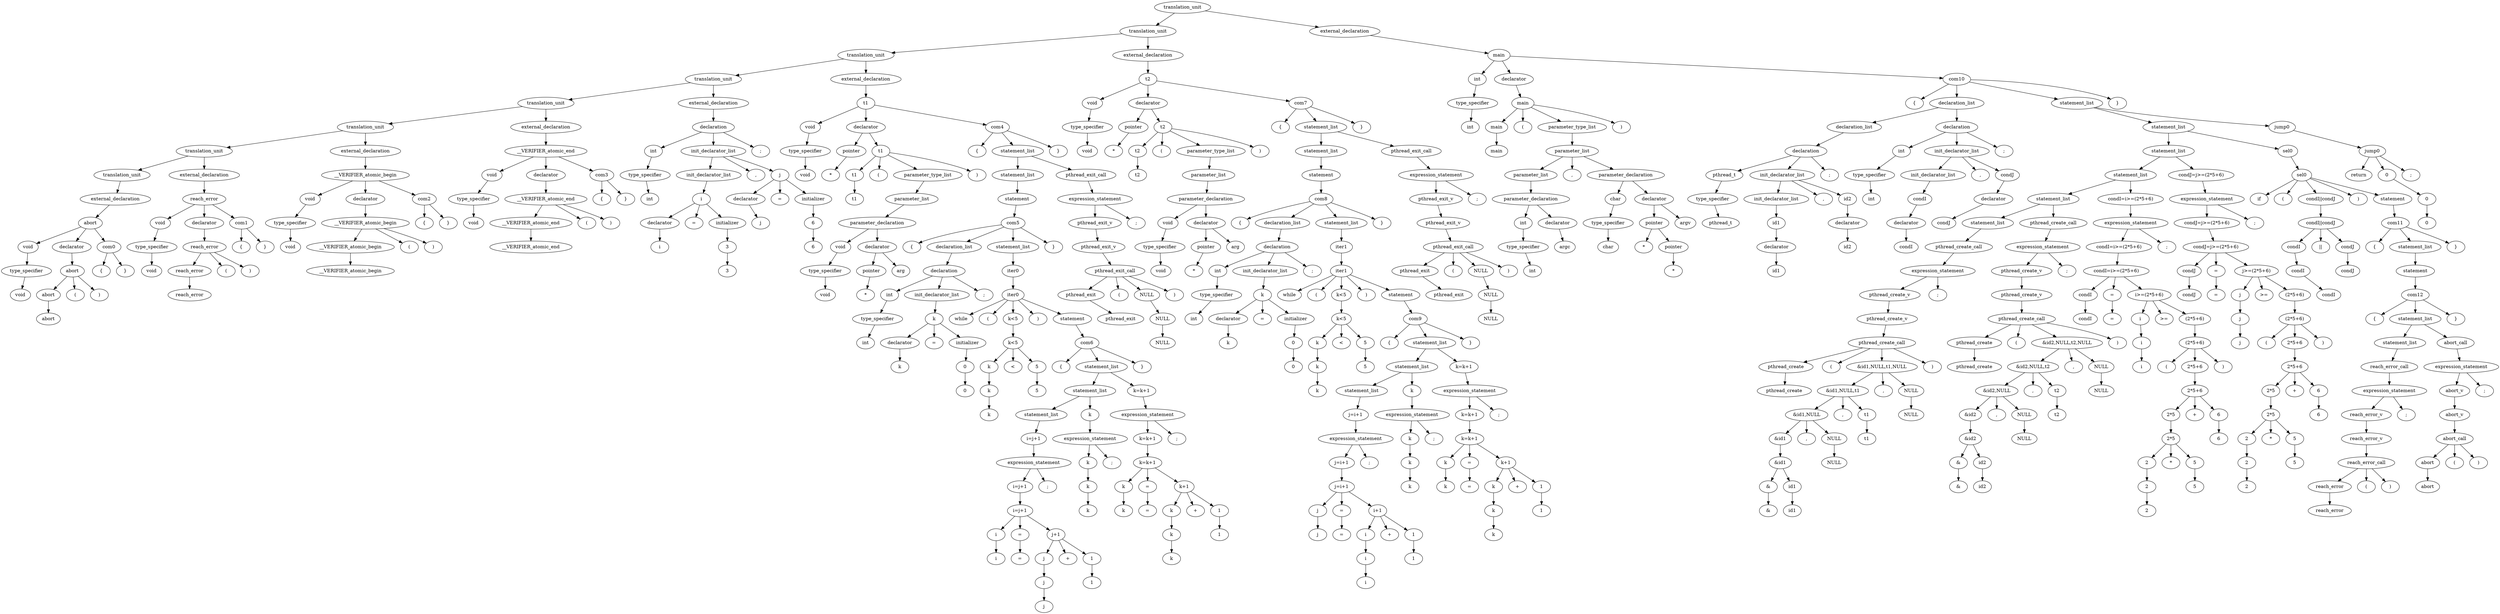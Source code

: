 digraph G{
node0[label="translation_unit"]
node1[label="translation_unit"]
node0->node1;
node1[label="translation_unit"]
node2[label="translation_unit"]
node1->node2;
node2[label="translation_unit"]
node3[label="translation_unit"]
node2->node3;
node3[label="translation_unit"]
node4[label="translation_unit"]
node3->node4;
node4[label="translation_unit"]
node5[label="translation_unit"]
node4->node5;
node5[label="translation_unit"]
node6[label="translation_unit"]
node5->node6;
node6[label="translation_unit"]
node7[label="translation_unit"]
node6->node7;
node7[label="translation_unit"]
node8[label="external_declaration"]
node7->node8;
node8[label="external_declaration"]
node9[label="abort"]
node8->node9;
node9[label="abort"]
node10[label="void"]
node9->node10;
node10[label="void"]
node11[label="type_specifier"]
node10->node11;
node11[label="type_specifier"]
node12[label="void"]
node11->node12;
node9[label="abort"]
node13[label="declarator"]
node9->node13;
node13[label="declarator"]
node14[label="abort"]
node13->node14;
node14[label="abort"]
node15[label="abort"]
node14->node15;
node15[label="abort"]
node16[label="abort"]
node15->node16;
node14[label="abort"]
node17[label="("]
node14->node17;
node14[label="abort"]
node18[label=")"]
node14->node18;
node9[label="abort"]
node19[label="com0"]
node9->node19;
node19[label="com0"]
node20[label="{"]
node19->node20;
node19[label="com0"]
node21[label="}"]
node19->node21;
node6[label="translation_unit"]
node22[label="external_declaration"]
node6->node22;
node22[label="external_declaration"]
node23[label="reach_error"]
node22->node23;
node23[label="reach_error"]
node24[label="void"]
node23->node24;
node24[label="void"]
node25[label="type_specifier"]
node24->node25;
node25[label="type_specifier"]
node26[label="void"]
node25->node26;
node23[label="reach_error"]
node27[label="declarator"]
node23->node27;
node27[label="declarator"]
node28[label="reach_error"]
node27->node28;
node28[label="reach_error"]
node29[label="reach_error"]
node28->node29;
node29[label="reach_error"]
node30[label="reach_error"]
node29->node30;
node28[label="reach_error"]
node31[label="("]
node28->node31;
node28[label="reach_error"]
node32[label=")"]
node28->node32;
node23[label="reach_error"]
node33[label="com1"]
node23->node33;
node33[label="com1"]
node34[label="{"]
node33->node34;
node33[label="com1"]
node35[label="}"]
node33->node35;
node5[label="translation_unit"]
node36[label="external_declaration"]
node5->node36;
node36[label="external_declaration"]
node37[label="__VERIFIER_atomic_begin"]
node36->node37;
node37[label="__VERIFIER_atomic_begin"]
node38[label="void"]
node37->node38;
node38[label="void"]
node39[label="type_specifier"]
node38->node39;
node39[label="type_specifier"]
node40[label="void"]
node39->node40;
node37[label="__VERIFIER_atomic_begin"]
node41[label="declarator"]
node37->node41;
node41[label="declarator"]
node42[label="__VERIFIER_atomic_begin"]
node41->node42;
node42[label="__VERIFIER_atomic_begin"]
node43[label="__VERIFIER_atomic_begin"]
node42->node43;
node43[label="__VERIFIER_atomic_begin"]
node44[label="__VERIFIER_atomic_begin"]
node43->node44;
node42[label="__VERIFIER_atomic_begin"]
node45[label="("]
node42->node45;
node42[label="__VERIFIER_atomic_begin"]
node46[label=")"]
node42->node46;
node37[label="__VERIFIER_atomic_begin"]
node47[label="com2"]
node37->node47;
node47[label="com2"]
node48[label="{"]
node47->node48;
node47[label="com2"]
node49[label="}"]
node47->node49;
node4[label="translation_unit"]
node50[label="external_declaration"]
node4->node50;
node50[label="external_declaration"]
node51[label="__VERIFIER_atomic_end"]
node50->node51;
node51[label="__VERIFIER_atomic_end"]
node52[label="void"]
node51->node52;
node52[label="void"]
node53[label="type_specifier"]
node52->node53;
node53[label="type_specifier"]
node54[label="void"]
node53->node54;
node51[label="__VERIFIER_atomic_end"]
node55[label="declarator"]
node51->node55;
node55[label="declarator"]
node56[label="__VERIFIER_atomic_end"]
node55->node56;
node56[label="__VERIFIER_atomic_end"]
node57[label="__VERIFIER_atomic_end"]
node56->node57;
node57[label="__VERIFIER_atomic_end"]
node58[label="__VERIFIER_atomic_end"]
node57->node58;
node56[label="__VERIFIER_atomic_end"]
node59[label="("]
node56->node59;
node56[label="__VERIFIER_atomic_end"]
node60[label=")"]
node56->node60;
node51[label="__VERIFIER_atomic_end"]
node61[label="com3"]
node51->node61;
node61[label="com3"]
node62[label="{"]
node61->node62;
node61[label="com3"]
node63[label="}"]
node61->node63;
node3[label="translation_unit"]
node64[label="external_declaration"]
node3->node64;
node64[label="external_declaration"]
node65[label="declaration"]
node64->node65;
node65[label="declaration"]
node66[label="int"]
node65->node66;
node66[label="int"]
node67[label="type_specifier"]
node66->node67;
node67[label="type_specifier"]
node68[label="int"]
node67->node68;
node65[label="declaration"]
node69[label="init_declarator_list"]
node65->node69;
node69[label="init_declarator_list"]
node70[label="init_declarator_list"]
node69->node70;
node70[label="init_declarator_list"]
node71[label="i"]
node70->node71;
node71[label="i"]
node72[label="declarator"]
node71->node72;
node72[label="declarator"]
node73[label="i"]
node72->node73;
node71[label="i"]
node75[label="="]
node71->node75;
node71[label="i"]
node76[label="initializer"]
node71->node76;
node76[label="initializer"]
node77[label="3"]
node76->node77;
node77[label="3"]
node91[label="3"]
node77->node91;
node69[label="init_declarator_list"]
node94[label=","]
node69->node94;
node69[label="init_declarator_list"]
node95[label="j"]
node69->node95;
node95[label="j"]
node96[label="declarator"]
node95->node96;
node96[label="declarator"]
node97[label="j"]
node96->node97;
node95[label="j"]
node99[label="="]
node95->node99;
node95[label="j"]
node100[label="initializer"]
node95->node100;
node100[label="initializer"]
node101[label="6"]
node100->node101;
node101[label="6"]
node115[label="6"]
node101->node115;
node65[label="declaration"]
node118[label=";"]
node65->node118;
node2[label="translation_unit"]
node119[label="external_declaration"]
node2->node119;
node119[label="external_declaration"]
node120[label="t1"]
node119->node120;
node120[label="t1"]
node121[label="void"]
node120->node121;
node121[label="void"]
node122[label="type_specifier"]
node121->node122;
node122[label="type_specifier"]
node123[label="void"]
node122->node123;
node120[label="t1"]
node124[label="declarator"]
node120->node124;
node124[label="declarator"]
node125[label="pointer"]
node124->node125;
node125[label="pointer"]
node126[label="*"]
node125->node126;
node124[label="declarator"]
node127[label="t1"]
node124->node127;
node127[label="t1"]
node128[label="t1"]
node127->node128;
node128[label="t1"]
node129[label="t1"]
node128->node129;
node127[label="t1"]
node130[label="("]
node127->node130;
node127[label="t1"]
node131[label="parameter_type_list"]
node127->node131;
node131[label="parameter_type_list"]
node132[label="parameter_list"]
node131->node132;
node132[label="parameter_list"]
node133[label="parameter_declaration"]
node132->node133;
node133[label="parameter_declaration"]
node134[label="void"]
node133->node134;
node134[label="void"]
node135[label="type_specifier"]
node134->node135;
node135[label="type_specifier"]
node136[label="void"]
node135->node136;
node133[label="parameter_declaration"]
node137[label="declarator"]
node133->node137;
node137[label="declarator"]
node138[label="pointer"]
node137->node138;
node138[label="pointer"]
node139[label="*"]
node138->node139;
node137[label="declarator"]
node140[label="arg"]
node137->node140;
node127[label="t1"]
node142[label=")"]
node127->node142;
node120[label="t1"]
node143[label="com4"]
node120->node143;
node143[label="com4"]
node144[label="{"]
node143->node144;
node143[label="com4"]
node145[label="statement_list"]
node143->node145;
node145[label="statement_list"]
node146[label="statement_list"]
node145->node146;
node146[label="statement_list"]
node147[label="statement"]
node146->node147;
node147[label="statement"]
node148[label="com5"]
node147->node148;
node148[label="com5"]
node149[label="{"]
node148->node149;
node148[label="com5"]
node150[label="declaration_list"]
node148->node150;
node150[label="declaration_list"]
node151[label="declaration"]
node150->node151;
node151[label="declaration"]
node152[label="int"]
node151->node152;
node152[label="int"]
node153[label="type_specifier"]
node152->node153;
node153[label="type_specifier"]
node154[label="int"]
node153->node154;
node151[label="declaration"]
node155[label="init_declarator_list"]
node151->node155;
node155[label="init_declarator_list"]
node156[label="k"]
node155->node156;
node156[label="k"]
node157[label="declarator"]
node156->node157;
node157[label="declarator"]
node158[label="k"]
node157->node158;
node156[label="k"]
node160[label="="]
node156->node160;
node156[label="k"]
node161[label="initializer"]
node156->node161;
node161[label="initializer"]
node162[label="0"]
node161->node162;
node162[label="0"]
node176[label="0"]
node162->node176;
node151[label="declaration"]
node179[label=";"]
node151->node179;
node148[label="com5"]
node180[label="statement_list"]
node148->node180;
node180[label="statement_list"]
node181[label="iter0"]
node180->node181;
node181[label="iter0"]
node182[label="iter0"]
node181->node182;
node182[label="iter0"]
node183[label="while"]
node182->node183;
node182[label="iter0"]
node184[label="("]
node182->node184;
node182[label="iter0"]
node185[label="k<5"]
node182->node185;
node185[label="k<5"]
node186[label="k<5"]
node185->node186;
node186[label="k<5"]
node195[label="k"]
node186->node195;
node195[label="k"]
node196[label="k"]
node195->node196;
node196[label="k"]
node201[label="k"]
node196->node201;
node186[label="k<5"]
node204[label="<"]
node186->node204;
node186[label="k<5"]
node205[label="5"]
node186->node205;
node205[label="5"]
node210[label="5"]
node205->node210;
node182[label="iter0"]
node213[label=")"]
node182->node213;
node182[label="iter0"]
node214[label="statement"]
node182->node214;
node214[label="statement"]
node215[label="com6"]
node214->node215;
node215[label="com6"]
node216[label="{"]
node215->node216;
node215[label="com6"]
node217[label="statement_list"]
node215->node217;
node217[label="statement_list"]
node218[label="statement_list"]
node217->node218;
node218[label="statement_list"]
node219[label="statement_list"]
node218->node219;
node219[label="statement_list"]
node220[label="i=j+1"]
node219->node220;
node220[label="i=j+1"]
node221[label="expression_statement"]
node220->node221;
node221[label="expression_statement"]
node222[label="i=j+1"]
node221->node222;
node222[label="i=j+1"]
node223[label="i=j+1"]
node222->node223;
node223[label="i=j+1"]
node224[label="i"]
node223->node224;
node224[label="i"]
node225[label="i"]
node224->node225;
node223[label="i=j+1"]
node228[label="="]
node223->node228;
node228[label="="]
node229[label="="]
node228->node229;
node223[label="i=j+1"]
node230[label="j+1"]
node223->node230;
node230[label="j+1"]
node241[label="j"]
node230->node241;
node241[label="j"]
node242[label="j"]
node241->node242;
node242[label="j"]
node245[label="j"]
node242->node245;
node230[label="j+1"]
node248[label="+"]
node230->node248;
node230[label="j+1"]
node249[label="1"]
node230->node249;
node249[label="1"]
node252[label="1"]
node249->node252;
node221[label="expression_statement"]
node255[label=";"]
node221->node255;
node218[label="statement_list"]
node256[label="k"]
node218->node256;
node256[label="k"]
node257[label="expression_statement"]
node256->node257;
node257[label="expression_statement"]
node258[label="k"]
node257->node258;
node258[label="k"]
node259[label="k"]
node258->node259;
node259[label="k"]
node273[label="k"]
node259->node273;
node257[label="expression_statement"]
node276[label=";"]
node257->node276;
node217[label="statement_list"]
node277[label="k=k+1"]
node217->node277;
node277[label="k=k+1"]
node278[label="expression_statement"]
node277->node278;
node278[label="expression_statement"]
node279[label="k=k+1"]
node278->node279;
node279[label="k=k+1"]
node280[label="k=k+1"]
node279->node280;
node280[label="k=k+1"]
node281[label="k"]
node280->node281;
node281[label="k"]
node282[label="k"]
node281->node282;
node280[label="k=k+1"]
node285[label="="]
node280->node285;
node285[label="="]
node286[label="="]
node285->node286;
node280[label="k=k+1"]
node287[label="k+1"]
node280->node287;
node287[label="k+1"]
node298[label="k"]
node287->node298;
node298[label="k"]
node299[label="k"]
node298->node299;
node299[label="k"]
node302[label="k"]
node299->node302;
node287[label="k+1"]
node305[label="+"]
node287->node305;
node287[label="k+1"]
node306[label="1"]
node287->node306;
node306[label="1"]
node309[label="1"]
node306->node309;
node278[label="expression_statement"]
node312[label=";"]
node278->node312;
node215[label="com6"]
node313[label="}"]
node215->node313;
node148[label="com5"]
node314[label="}"]
node148->node314;
node145[label="statement_list"]
node315[label="pthread_exit_call"]
node145->node315;
node315[label="pthread_exit_call"]
node316[label="expression_statement"]
node315->node316;
node316[label="expression_statement"]
node317[label="pthread_exit_v"]
node316->node317;
node317[label="pthread_exit_v"]
node318[label="pthread_exit_v"]
node317->node318;
node318[label="pthread_exit_v"]
node332[label="pthread_exit_call"]
node318->node332;
node332[label="pthread_exit_call"]
node333[label="pthread_exit"]
node332->node333;
node333[label="pthread_exit"]
node334[label="pthread_exit"]
node333->node334;
node332[label="pthread_exit_call"]
node336[label="("]
node332->node336;
node332[label="pthread_exit_call"]
node337[label="NULL"]
node332->node337;
node337[label="NULL"]
node338[label="NULL"]
node337->node338;
node338[label="NULL"]
node352[label="NULL"]
node338->node352;
node332[label="pthread_exit_call"]
node355[label=")"]
node332->node355;
node316[label="expression_statement"]
node356[label=";"]
node316->node356;
node143[label="com4"]
node357[label="}"]
node143->node357;
node1[label="translation_unit"]
node358[label="external_declaration"]
node1->node358;
node358[label="external_declaration"]
node359[label="t2"]
node358->node359;
node359[label="t2"]
node360[label="void"]
node359->node360;
node360[label="void"]
node361[label="type_specifier"]
node360->node361;
node361[label="type_specifier"]
node362[label="void"]
node361->node362;
node359[label="t2"]
node363[label="declarator"]
node359->node363;
node363[label="declarator"]
node364[label="pointer"]
node363->node364;
node364[label="pointer"]
node365[label="*"]
node364->node365;
node363[label="declarator"]
node366[label="t2"]
node363->node366;
node366[label="t2"]
node367[label="t2"]
node366->node367;
node367[label="t2"]
node368[label="t2"]
node367->node368;
node366[label="t2"]
node369[label="("]
node366->node369;
node366[label="t2"]
node370[label="parameter_type_list"]
node366->node370;
node370[label="parameter_type_list"]
node371[label="parameter_list"]
node370->node371;
node371[label="parameter_list"]
node372[label="parameter_declaration"]
node371->node372;
node372[label="parameter_declaration"]
node373[label="void"]
node372->node373;
node373[label="void"]
node374[label="type_specifier"]
node373->node374;
node374[label="type_specifier"]
node375[label="void"]
node374->node375;
node372[label="parameter_declaration"]
node376[label="declarator"]
node372->node376;
node376[label="declarator"]
node377[label="pointer"]
node376->node377;
node377[label="pointer"]
node378[label="*"]
node377->node378;
node376[label="declarator"]
node379[label="arg"]
node376->node379;
node366[label="t2"]
node381[label=")"]
node366->node381;
node359[label="t2"]
node382[label="com7"]
node359->node382;
node382[label="com7"]
node383[label="{"]
node382->node383;
node382[label="com7"]
node384[label="statement_list"]
node382->node384;
node384[label="statement_list"]
node385[label="statement_list"]
node384->node385;
node385[label="statement_list"]
node386[label="statement"]
node385->node386;
node386[label="statement"]
node387[label="com8"]
node386->node387;
node387[label="com8"]
node388[label="{"]
node387->node388;
node387[label="com8"]
node389[label="declaration_list"]
node387->node389;
node389[label="declaration_list"]
node390[label="declaration"]
node389->node390;
node390[label="declaration"]
node391[label="int"]
node390->node391;
node391[label="int"]
node392[label="type_specifier"]
node391->node392;
node392[label="type_specifier"]
node393[label="int"]
node392->node393;
node390[label="declaration"]
node394[label="init_declarator_list"]
node390->node394;
node394[label="init_declarator_list"]
node395[label="k"]
node394->node395;
node395[label="k"]
node396[label="declarator"]
node395->node396;
node396[label="declarator"]
node397[label="k"]
node396->node397;
node395[label="k"]
node399[label="="]
node395->node399;
node395[label="k"]
node400[label="initializer"]
node395->node400;
node400[label="initializer"]
node401[label="0"]
node400->node401;
node401[label="0"]
node415[label="0"]
node401->node415;
node390[label="declaration"]
node418[label=";"]
node390->node418;
node387[label="com8"]
node419[label="statement_list"]
node387->node419;
node419[label="statement_list"]
node420[label="iter1"]
node419->node420;
node420[label="iter1"]
node421[label="iter1"]
node420->node421;
node421[label="iter1"]
node422[label="while"]
node421->node422;
node421[label="iter1"]
node423[label="("]
node421->node423;
node421[label="iter1"]
node424[label="k<5"]
node421->node424;
node424[label="k<5"]
node425[label="k<5"]
node424->node425;
node425[label="k<5"]
node434[label="k"]
node425->node434;
node434[label="k"]
node435[label="k"]
node434->node435;
node435[label="k"]
node440[label="k"]
node435->node440;
node425[label="k<5"]
node443[label="<"]
node425->node443;
node425[label="k<5"]
node444[label="5"]
node425->node444;
node444[label="5"]
node449[label="5"]
node444->node449;
node421[label="iter1"]
node452[label=")"]
node421->node452;
node421[label="iter1"]
node453[label="statement"]
node421->node453;
node453[label="statement"]
node454[label="com9"]
node453->node454;
node454[label="com9"]
node455[label="{"]
node454->node455;
node454[label="com9"]
node456[label="statement_list"]
node454->node456;
node456[label="statement_list"]
node457[label="statement_list"]
node456->node457;
node457[label="statement_list"]
node458[label="statement_list"]
node457->node458;
node458[label="statement_list"]
node459[label="j=i+1"]
node458->node459;
node459[label="j=i+1"]
node460[label="expression_statement"]
node459->node460;
node460[label="expression_statement"]
node461[label="j=i+1"]
node460->node461;
node461[label="j=i+1"]
node462[label="j=i+1"]
node461->node462;
node462[label="j=i+1"]
node463[label="j"]
node462->node463;
node463[label="j"]
node464[label="j"]
node463->node464;
node462[label="j=i+1"]
node467[label="="]
node462->node467;
node467[label="="]
node468[label="="]
node467->node468;
node462[label="j=i+1"]
node469[label="i+1"]
node462->node469;
node469[label="i+1"]
node480[label="i"]
node469->node480;
node480[label="i"]
node481[label="i"]
node480->node481;
node481[label="i"]
node484[label="i"]
node481->node484;
node469[label="i+1"]
node487[label="+"]
node469->node487;
node469[label="i+1"]
node488[label="1"]
node469->node488;
node488[label="1"]
node491[label="1"]
node488->node491;
node460[label="expression_statement"]
node494[label=";"]
node460->node494;
node457[label="statement_list"]
node495[label="k"]
node457->node495;
node495[label="k"]
node496[label="expression_statement"]
node495->node496;
node496[label="expression_statement"]
node497[label="k"]
node496->node497;
node497[label="k"]
node498[label="k"]
node497->node498;
node498[label="k"]
node512[label="k"]
node498->node512;
node496[label="expression_statement"]
node515[label=";"]
node496->node515;
node456[label="statement_list"]
node516[label="k=k+1"]
node456->node516;
node516[label="k=k+1"]
node517[label="expression_statement"]
node516->node517;
node517[label="expression_statement"]
node518[label="k=k+1"]
node517->node518;
node518[label="k=k+1"]
node519[label="k=k+1"]
node518->node519;
node519[label="k=k+1"]
node520[label="k"]
node519->node520;
node520[label="k"]
node521[label="k"]
node520->node521;
node519[label="k=k+1"]
node524[label="="]
node519->node524;
node524[label="="]
node525[label="="]
node524->node525;
node519[label="k=k+1"]
node526[label="k+1"]
node519->node526;
node526[label="k+1"]
node537[label="k"]
node526->node537;
node537[label="k"]
node538[label="k"]
node537->node538;
node538[label="k"]
node541[label="k"]
node538->node541;
node526[label="k+1"]
node544[label="+"]
node526->node544;
node526[label="k+1"]
node545[label="1"]
node526->node545;
node545[label="1"]
node548[label="1"]
node545->node548;
node517[label="expression_statement"]
node551[label=";"]
node517->node551;
node454[label="com9"]
node552[label="}"]
node454->node552;
node387[label="com8"]
node553[label="}"]
node387->node553;
node384[label="statement_list"]
node554[label="pthread_exit_call"]
node384->node554;
node554[label="pthread_exit_call"]
node555[label="expression_statement"]
node554->node555;
node555[label="expression_statement"]
node556[label="pthread_exit_v"]
node555->node556;
node556[label="pthread_exit_v"]
node557[label="pthread_exit_v"]
node556->node557;
node557[label="pthread_exit_v"]
node571[label="pthread_exit_call"]
node557->node571;
node571[label="pthread_exit_call"]
node572[label="pthread_exit"]
node571->node572;
node572[label="pthread_exit"]
node573[label="pthread_exit"]
node572->node573;
node571[label="pthread_exit_call"]
node575[label="("]
node571->node575;
node571[label="pthread_exit_call"]
node576[label="NULL"]
node571->node576;
node576[label="NULL"]
node577[label="NULL"]
node576->node577;
node577[label="NULL"]
node591[label="NULL"]
node577->node591;
node571[label="pthread_exit_call"]
node594[label=")"]
node571->node594;
node555[label="expression_statement"]
node595[label=";"]
node555->node595;
node382[label="com7"]
node596[label="}"]
node382->node596;
node0[label="translation_unit"]
node597[label="external_declaration"]
node0->node597;
node597[label="external_declaration"]
node598[label="main"]
node597->node598;
node598[label="main"]
node599[label="int"]
node598->node599;
node599[label="int"]
node600[label="type_specifier"]
node599->node600;
node600[label="type_specifier"]
node601[label="int"]
node600->node601;
node598[label="main"]
node602[label="declarator"]
node598->node602;
node602[label="declarator"]
node603[label="main"]
node602->node603;
node603[label="main"]
node604[label="main"]
node603->node604;
node604[label="main"]
node605[label="main"]
node604->node605;
node603[label="main"]
node606[label="("]
node603->node606;
node603[label="main"]
node607[label="parameter_type_list"]
node603->node607;
node607[label="parameter_type_list"]
node608[label="parameter_list"]
node607->node608;
node608[label="parameter_list"]
node609[label="parameter_list"]
node608->node609;
node609[label="parameter_list"]
node610[label="parameter_declaration"]
node609->node610;
node610[label="parameter_declaration"]
node611[label="int"]
node610->node611;
node611[label="int"]
node612[label="type_specifier"]
node611->node612;
node612[label="type_specifier"]
node613[label="int"]
node612->node613;
node610[label="parameter_declaration"]
node614[label="declarator"]
node610->node614;
node614[label="declarator"]
node615[label="argc"]
node614->node615;
node608[label="parameter_list"]
node617[label=","]
node608->node617;
node608[label="parameter_list"]
node618[label="parameter_declaration"]
node608->node618;
node618[label="parameter_declaration"]
node619[label="char"]
node618->node619;
node619[label="char"]
node620[label="type_specifier"]
node619->node620;
node620[label="type_specifier"]
node621[label="char"]
node620->node621;
node618[label="parameter_declaration"]
node622[label="declarator"]
node618->node622;
node622[label="declarator"]
node623[label="pointer"]
node622->node623;
node623[label="pointer"]
node624[label="*"]
node623->node624;
node623[label="pointer"]
node625[label="pointer"]
node623->node625;
node625[label="pointer"]
node626[label="*"]
node625->node626;
node622[label="declarator"]
node627[label="argv"]
node622->node627;
node603[label="main"]
node629[label=")"]
node603->node629;
node598[label="main"]
node630[label="com10"]
node598->node630;
node630[label="com10"]
node631[label="{"]
node630->node631;
node630[label="com10"]
node632[label="declaration_list"]
node630->node632;
node632[label="declaration_list"]
node633[label="declaration_list"]
node632->node633;
node633[label="declaration_list"]
node634[label="declaration"]
node633->node634;
node634[label="declaration"]
node635[label="pthread_t"]
node634->node635;
node635[label="pthread_t"]
node636[label="type_specifier"]
node635->node636;
node636[label="type_specifier"]
node637[label="pthread_t"]
node636->node637;
node634[label="declaration"]
node638[label="init_declarator_list"]
node634->node638;
node638[label="init_declarator_list"]
node639[label="init_declarator_list"]
node638->node639;
node639[label="init_declarator_list"]
node640[label="id1"]
node639->node640;
node640[label="id1"]
node641[label="declarator"]
node640->node641;
node641[label="declarator"]
node642[label="id1"]
node641->node642;
node638[label="init_declarator_list"]
node644[label=","]
node638->node644;
node638[label="init_declarator_list"]
node645[label="id2"]
node638->node645;
node645[label="id2"]
node646[label="declarator"]
node645->node646;
node646[label="declarator"]
node647[label="id2"]
node646->node647;
node634[label="declaration"]
node649[label=";"]
node634->node649;
node632[label="declaration_list"]
node650[label="declaration"]
node632->node650;
node650[label="declaration"]
node651[label="int"]
node650->node651;
node651[label="int"]
node652[label="type_specifier"]
node651->node652;
node652[label="type_specifier"]
node653[label="int"]
node652->node653;
node650[label="declaration"]
node654[label="init_declarator_list"]
node650->node654;
node654[label="init_declarator_list"]
node655[label="init_declarator_list"]
node654->node655;
node655[label="init_declarator_list"]
node656[label="condI"]
node655->node656;
node656[label="condI"]
node657[label="declarator"]
node656->node657;
node657[label="declarator"]
node658[label="condI"]
node657->node658;
node654[label="init_declarator_list"]
node660[label=","]
node654->node660;
node654[label="init_declarator_list"]
node661[label="condJ"]
node654->node661;
node661[label="condJ"]
node662[label="declarator"]
node661->node662;
node662[label="declarator"]
node663[label="condJ"]
node662->node663;
node650[label="declaration"]
node665[label=";"]
node650->node665;
node630[label="com10"]
node666[label="statement_list"]
node630->node666;
node666[label="statement_list"]
node667[label="statement_list"]
node666->node667;
node667[label="statement_list"]
node668[label="statement_list"]
node667->node668;
node668[label="statement_list"]
node669[label="statement_list"]
node668->node669;
node669[label="statement_list"]
node670[label="statement_list"]
node669->node670;
node670[label="statement_list"]
node671[label="statement_list"]
node670->node671;
node671[label="statement_list"]
node672[label="pthread_create_call"]
node671->node672;
node672[label="pthread_create_call"]
node673[label="expression_statement"]
node672->node673;
node673[label="expression_statement"]
node674[label="pthread_create_v"]
node673->node674;
node674[label="pthread_create_v"]
node675[label="pthread_create_v"]
node674->node675;
node675[label="pthread_create_v"]
node689[label="pthread_create_call"]
node675->node689;
node689[label="pthread_create_call"]
node690[label="pthread_create"]
node689->node690;
node690[label="pthread_create"]
node691[label="pthread_create"]
node690->node691;
node689[label="pthread_create_call"]
node693[label="("]
node689->node693;
node689[label="pthread_create_call"]
node694[label="&id1,NULL,t1,NULL"]
node689->node694;
node694[label="&id1,NULL,t1,NULL"]
node695[label="&id1,NULL,t1"]
node694->node695;
node695[label="&id1,NULL,t1"]
node696[label="&id1,NULL"]
node695->node696;
node696[label="&id1,NULL"]
node697[label="&id1"]
node696->node697;
node697[label="&id1"]
node698[label="&id1"]
node697->node698;
node698[label="&id1"]
node712[label="&"]
node698->node712;
node712[label="&"]
node713[label="&"]
node712->node713;
node698[label="&id1"]
node714[label="id1"]
node698->node714;
node714[label="id1"]
node716[label="id1"]
node714->node716;
node696[label="&id1,NULL"]
node719[label=","]
node696->node719;
node696[label="&id1,NULL"]
node720[label="NULL"]
node696->node720;
node720[label="NULL"]
node734[label="NULL"]
node720->node734;
node695[label="&id1,NULL,t1"]
node737[label=","]
node695->node737;
node695[label="&id1,NULL,t1"]
node738[label="t1"]
node695->node738;
node738[label="t1"]
node752[label="t1"]
node738->node752;
node694[label="&id1,NULL,t1,NULL"]
node755[label=","]
node694->node755;
node694[label="&id1,NULL,t1,NULL"]
node756[label="NULL"]
node694->node756;
node756[label="NULL"]
node770[label="NULL"]
node756->node770;
node689[label="pthread_create_call"]
node773[label=")"]
node689->node773;
node673[label="expression_statement"]
node774[label=";"]
node673->node774;
node670[label="statement_list"]
node775[label="pthread_create_call"]
node670->node775;
node775[label="pthread_create_call"]
node776[label="expression_statement"]
node775->node776;
node776[label="expression_statement"]
node777[label="pthread_create_v"]
node776->node777;
node777[label="pthread_create_v"]
node778[label="pthread_create_v"]
node777->node778;
node778[label="pthread_create_v"]
node792[label="pthread_create_call"]
node778->node792;
node792[label="pthread_create_call"]
node793[label="pthread_create"]
node792->node793;
node793[label="pthread_create"]
node794[label="pthread_create"]
node793->node794;
node792[label="pthread_create_call"]
node796[label="("]
node792->node796;
node792[label="pthread_create_call"]
node797[label="&id2,NULL,t2,NULL"]
node792->node797;
node797[label="&id2,NULL,t2,NULL"]
node798[label="&id2,NULL,t2"]
node797->node798;
node798[label="&id2,NULL,t2"]
node799[label="&id2,NULL"]
node798->node799;
node799[label="&id2,NULL"]
node800[label="&id2"]
node799->node800;
node800[label="&id2"]
node801[label="&id2"]
node800->node801;
node801[label="&id2"]
node815[label="&"]
node801->node815;
node815[label="&"]
node816[label="&"]
node815->node816;
node801[label="&id2"]
node817[label="id2"]
node801->node817;
node817[label="id2"]
node819[label="id2"]
node817->node819;
node799[label="&id2,NULL"]
node822[label=","]
node799->node822;
node799[label="&id2,NULL"]
node823[label="NULL"]
node799->node823;
node823[label="NULL"]
node837[label="NULL"]
node823->node837;
node798[label="&id2,NULL,t2"]
node840[label=","]
node798->node840;
node798[label="&id2,NULL,t2"]
node841[label="t2"]
node798->node841;
node841[label="t2"]
node855[label="t2"]
node841->node855;
node797[label="&id2,NULL,t2,NULL"]
node858[label=","]
node797->node858;
node797[label="&id2,NULL,t2,NULL"]
node859[label="NULL"]
node797->node859;
node859[label="NULL"]
node873[label="NULL"]
node859->node873;
node792[label="pthread_create_call"]
node876[label=")"]
node792->node876;
node776[label="expression_statement"]
node877[label=";"]
node776->node877;
node669[label="statement_list"]
node878[label="condI=i>=(2*5+6)"]
node669->node878;
node878[label="condI=i>=(2*5+6)"]
node879[label="expression_statement"]
node878->node879;
node879[label="expression_statement"]
node880[label="condI=i>=(2*5+6)"]
node879->node880;
node880[label="condI=i>=(2*5+6)"]
node881[label="condI=i>=(2*5+6)"]
node880->node881;
node881[label="condI=i>=(2*5+6)"]
node882[label="condI"]
node881->node882;
node882[label="condI"]
node883[label="condI"]
node882->node883;
node881[label="condI=i>=(2*5+6)"]
node886[label="="]
node881->node886;
node886[label="="]
node887[label="="]
node886->node887;
node881[label="condI=i>=(2*5+6)"]
node888[label="i>=(2*5+6)"]
node881->node888;
node888[label="i>=(2*5+6)"]
node897[label="i"]
node888->node897;
node897[label="i"]
node898[label="i"]
node897->node898;
node898[label="i"]
node903[label="i"]
node898->node903;
node888[label="i>=(2*5+6)"]
node906[label=">="]
node888->node906;
node888[label="i>=(2*5+6)"]
node907[label="(2*5+6)"]
node888->node907;
node907[label="(2*5+6)"]
node912[label="(2*5+6)"]
node907->node912;
node912[label="(2*5+6)"]
node914[label="("]
node912->node914;
node912[label="(2*5+6)"]
node915[label="2*5+6"]
node912->node915;
node915[label="2*5+6"]
node916[label="2*5+6"]
node915->node916;
node916[label="2*5+6"]
node927[label="2*5"]
node916->node927;
node927[label="2*5"]
node928[label="2*5"]
node927->node928;
node928[label="2*5"]
node929[label="2"]
node928->node929;
node929[label="2"]
node930[label="2"]
node929->node930;
node930[label="2"]
node932[label="2"]
node930->node932;
node928[label="2*5"]
node935[label="*"]
node928->node935;
node928[label="2*5"]
node936[label="5"]
node928->node936;
node936[label="5"]
node938[label="5"]
node936->node938;
node916[label="2*5+6"]
node941[label="+"]
node916->node941;
node916[label="2*5+6"]
node942[label="6"]
node916->node942;
node942[label="6"]
node945[label="6"]
node942->node945;
node912[label="(2*5+6)"]
node948[label=")"]
node912->node948;
node879[label="expression_statement"]
node949[label=";"]
node879->node949;
node668[label="statement_list"]
node950[label="condJ=j>=(2*5+6)"]
node668->node950;
node950[label="condJ=j>=(2*5+6)"]
node951[label="expression_statement"]
node950->node951;
node951[label="expression_statement"]
node952[label="condJ=j>=(2*5+6)"]
node951->node952;
node952[label="condJ=j>=(2*5+6)"]
node953[label="condJ=j>=(2*5+6)"]
node952->node953;
node953[label="condJ=j>=(2*5+6)"]
node954[label="condJ"]
node953->node954;
node954[label="condJ"]
node955[label="condJ"]
node954->node955;
node953[label="condJ=j>=(2*5+6)"]
node958[label="="]
node953->node958;
node958[label="="]
node959[label="="]
node958->node959;
node953[label="condJ=j>=(2*5+6)"]
node960[label="j>=(2*5+6)"]
node953->node960;
node960[label="j>=(2*5+6)"]
node969[label="j"]
node960->node969;
node969[label="j"]
node970[label="j"]
node969->node970;
node970[label="j"]
node975[label="j"]
node970->node975;
node960[label="j>=(2*5+6)"]
node978[label=">="]
node960->node978;
node960[label="j>=(2*5+6)"]
node979[label="(2*5+6)"]
node960->node979;
node979[label="(2*5+6)"]
node984[label="(2*5+6)"]
node979->node984;
node984[label="(2*5+6)"]
node986[label="("]
node984->node986;
node984[label="(2*5+6)"]
node987[label="2*5+6"]
node984->node987;
node987[label="2*5+6"]
node988[label="2*5+6"]
node987->node988;
node988[label="2*5+6"]
node999[label="2*5"]
node988->node999;
node999[label="2*5"]
node1000[label="2*5"]
node999->node1000;
node1000[label="2*5"]
node1001[label="2"]
node1000->node1001;
node1001[label="2"]
node1002[label="2"]
node1001->node1002;
node1002[label="2"]
node1004[label="2"]
node1002->node1004;
node1000[label="2*5"]
node1007[label="*"]
node1000->node1007;
node1000[label="2*5"]
node1008[label="5"]
node1000->node1008;
node1008[label="5"]
node1010[label="5"]
node1008->node1010;
node988[label="2*5+6"]
node1013[label="+"]
node988->node1013;
node988[label="2*5+6"]
node1014[label="6"]
node988->node1014;
node1014[label="6"]
node1017[label="6"]
node1014->node1017;
node984[label="(2*5+6)"]
node1020[label=")"]
node984->node1020;
node951[label="expression_statement"]
node1021[label=";"]
node951->node1021;
node667[label="statement_list"]
node1022[label="sel0"]
node667->node1022;
node1022[label="sel0"]
node1023[label="sel0"]
node1022->node1023;
node1023[label="sel0"]
node1024[label="if"]
node1023->node1024;
node1023[label="sel0"]
node1025[label="("]
node1023->node1025;
node1023[label="sel0"]
node1026[label="condI||condJ"]
node1023->node1026;
node1026[label="condI||condJ"]
node1027[label="condI||condJ"]
node1026->node1027;
node1027[label="condI||condJ"]
node1030[label="condI"]
node1027->node1030;
node1030[label="condI"]
node1031[label="condI"]
node1030->node1031;
node1031[label="condI"]
node1042[label="condI"]
node1031->node1042;
node1027[label="condI||condJ"]
node1045[label="||"]
node1027->node1045;
node1027[label="condI||condJ"]
node1046[label="condJ"]
node1027->node1046;
node1046[label="condJ"]
node1057[label="condJ"]
node1046->node1057;
node1023[label="sel0"]
node1060[label=")"]
node1023->node1060;
node1023[label="sel0"]
node1061[label="statement"]
node1023->node1061;
node1061[label="statement"]
node1062[label="com11"]
node1061->node1062;
node1062[label="com11"]
node1063[label="{"]
node1062->node1063;
node1062[label="com11"]
node1064[label="statement_list"]
node1062->node1064;
node1064[label="statement_list"]
node1065[label="statement"]
node1064->node1065;
node1065[label="statement"]
node1066[label="com12"]
node1065->node1066;
node1066[label="com12"]
node1067[label="{"]
node1066->node1067;
node1066[label="com12"]
node1068[label="statement_list"]
node1066->node1068;
node1068[label="statement_list"]
node1069[label="statement_list"]
node1068->node1069;
node1069[label="statement_list"]
node1070[label="reach_error_call"]
node1069->node1070;
node1070[label="reach_error_call"]
node1071[label="expression_statement"]
node1070->node1071;
node1071[label="expression_statement"]
node1072[label="reach_error_v"]
node1071->node1072;
node1072[label="reach_error_v"]
node1073[label="reach_error_v"]
node1072->node1073;
node1073[label="reach_error_v"]
node1087[label="reach_error_call"]
node1073->node1087;
node1087[label="reach_error_call"]
node1088[label="reach_error"]
node1087->node1088;
node1088[label="reach_error"]
node1089[label="reach_error"]
node1088->node1089;
node1087[label="reach_error_call"]
node1091[label="("]
node1087->node1091;
node1087[label="reach_error_call"]
node1092[label=")"]
node1087->node1092;
node1071[label="expression_statement"]
node1093[label=";"]
node1071->node1093;
node1068[label="statement_list"]
node1094[label="abort_call"]
node1068->node1094;
node1094[label="abort_call"]
node1095[label="expression_statement"]
node1094->node1095;
node1095[label="expression_statement"]
node1096[label="abort_v"]
node1095->node1096;
node1096[label="abort_v"]
node1097[label="abort_v"]
node1096->node1097;
node1097[label="abort_v"]
node1111[label="abort_call"]
node1097->node1111;
node1111[label="abort_call"]
node1112[label="abort"]
node1111->node1112;
node1112[label="abort"]
node1113[label="abort"]
node1112->node1113;
node1111[label="abort_call"]
node1115[label="("]
node1111->node1115;
node1111[label="abort_call"]
node1116[label=")"]
node1111->node1116;
node1095[label="expression_statement"]
node1117[label=";"]
node1095->node1117;
node1066[label="com12"]
node1118[label="}"]
node1066->node1118;
node1062[label="com11"]
node1119[label="}"]
node1062->node1119;
node666[label="statement_list"]
node1120[label="jump0"]
node666->node1120;
node1120[label="jump0"]
node1121[label="jump0"]
node1120->node1121;
node1121[label="jump0"]
node1122[label="return"]
node1121->node1122;
node1121[label="jump0"]
node1123[label="0"]
node1121->node1123;
node1123[label="0"]
node1124[label="0"]
node1123->node1124;
node1124[label="0"]
node1138[label="0"]
node1124->node1138;
node1121[label="jump0"]
node1141[label=";"]
node1121->node1141;
node630[label="com10"]
node1142[label="}"]
node630->node1142;
}
